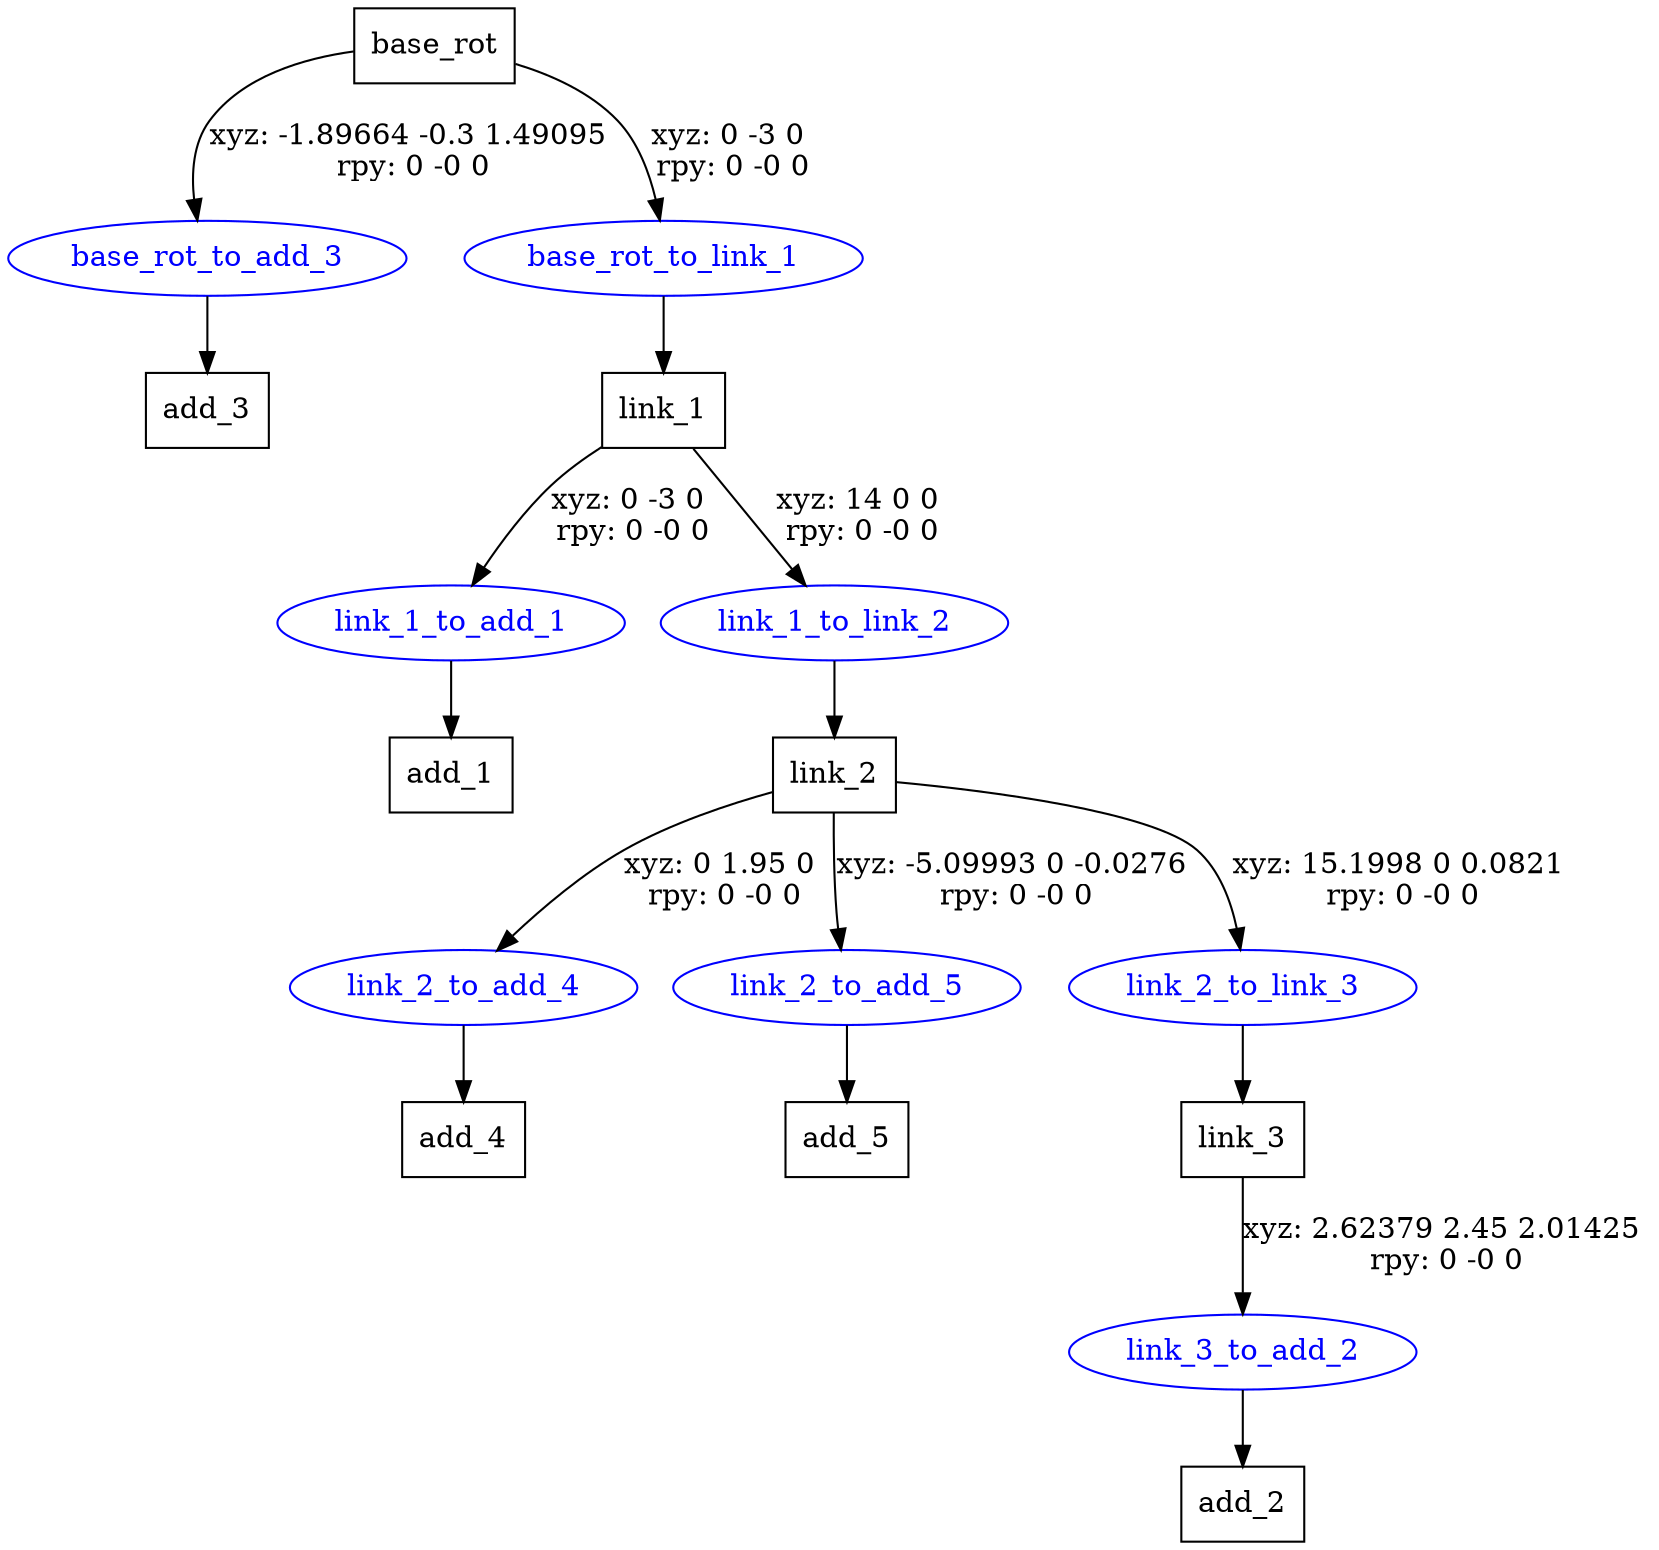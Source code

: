 digraph G {
node [shape=box];
"base_rot" [label="base_rot"];
"add_3" [label="add_3"];
"link_1" [label="link_1"];
"add_1" [label="add_1"];
"link_2" [label="link_2"];
"add_4" [label="add_4"];
"add_5" [label="add_5"];
"link_3" [label="link_3"];
"add_2" [label="add_2"];
node [shape=ellipse, color=blue, fontcolor=blue];
"base_rot" -> "base_rot_to_add_3" [label="xyz: -1.89664 -0.3 1.49095 \nrpy: 0 -0 0"]
"base_rot_to_add_3" -> "add_3"
"base_rot" -> "base_rot_to_link_1" [label="xyz: 0 -3 0 \nrpy: 0 -0 0"]
"base_rot_to_link_1" -> "link_1"
"link_1" -> "link_1_to_add_1" [label="xyz: 0 -3 0 \nrpy: 0 -0 0"]
"link_1_to_add_1" -> "add_1"
"link_1" -> "link_1_to_link_2" [label="xyz: 14 0 0 \nrpy: 0 -0 0"]
"link_1_to_link_2" -> "link_2"
"link_2" -> "link_2_to_add_4" [label="xyz: 0 1.95 0 \nrpy: 0 -0 0"]
"link_2_to_add_4" -> "add_4"
"link_2" -> "link_2_to_add_5" [label="xyz: -5.09993 0 -0.0276 \nrpy: 0 -0 0"]
"link_2_to_add_5" -> "add_5"
"link_2" -> "link_2_to_link_3" [label="xyz: 15.1998 0 0.0821 \nrpy: 0 -0 0"]
"link_2_to_link_3" -> "link_3"
"link_3" -> "link_3_to_add_2" [label="xyz: 2.62379 2.45 2.01425 \nrpy: 0 -0 0"]
"link_3_to_add_2" -> "add_2"
}
